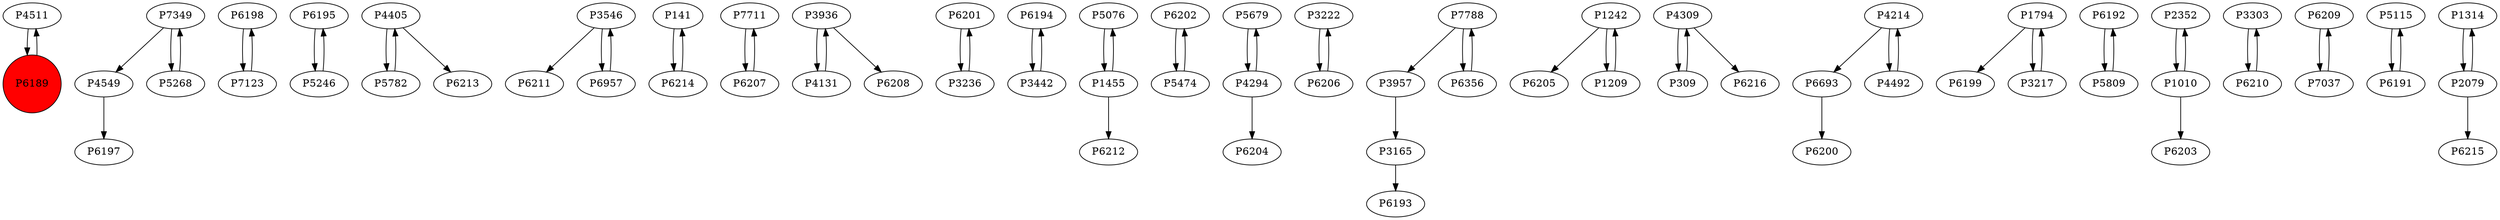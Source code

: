 digraph {
	P4511 -> P6189
	P4549 -> P6197
	P6198 -> P7123
	P6195 -> P5246
	P4405 -> P5782
	P7349 -> P5268
	P7123 -> P6198
	P3546 -> P6211
	P4405 -> P6213
	P141 -> P6214
	P7711 -> P6207
	P3936 -> P4131
	P3546 -> P6957
	P6201 -> P3236
	P6194 -> P3442
	P5076 -> P1455
	P6202 -> P5474
	P3442 -> P6194
	P5679 -> P4294
	P3222 -> P6206
	P5246 -> P6195
	P3165 -> P6193
	P4131 -> P3936
	P6206 -> P3222
	P1242 -> P6205
	P3236 -> P6201
	P4309 -> P309
	P1455 -> P6212
	P6693 -> P6200
	P7788 -> P3957
	P6957 -> P3546
	P1794 -> P6199
	P4294 -> P5679
	P6192 -> P5809
	P6356 -> P7788
	P4214 -> P6693
	P1209 -> P1242
	P7788 -> P6356
	P1455 -> P5076
	P2352 -> P1010
	P3957 -> P3165
	P3303 -> P6210
	P6209 -> P7037
	P5268 -> P7349
	P1010 -> P2352
	P7037 -> P6209
	P4294 -> P6204
	P5809 -> P6192
	P3936 -> P6208
	P4492 -> P4214
	P5115 -> P6191
	P4309 -> P6216
	P1010 -> P6203
	P1794 -> P3217
	P1314 -> P2079
	P2079 -> P6215
	P4214 -> P4492
	P1242 -> P1209
	P7349 -> P4549
	P6191 -> P5115
	P6214 -> P141
	P309 -> P4309
	P2079 -> P1314
	P6189 -> P4511
	P5474 -> P6202
	P3217 -> P1794
	P6210 -> P3303
	P6207 -> P7711
	P5782 -> P4405
	P6189 [shape=circle]
	P6189 [style=filled]
	P6189 [fillcolor=red]
}